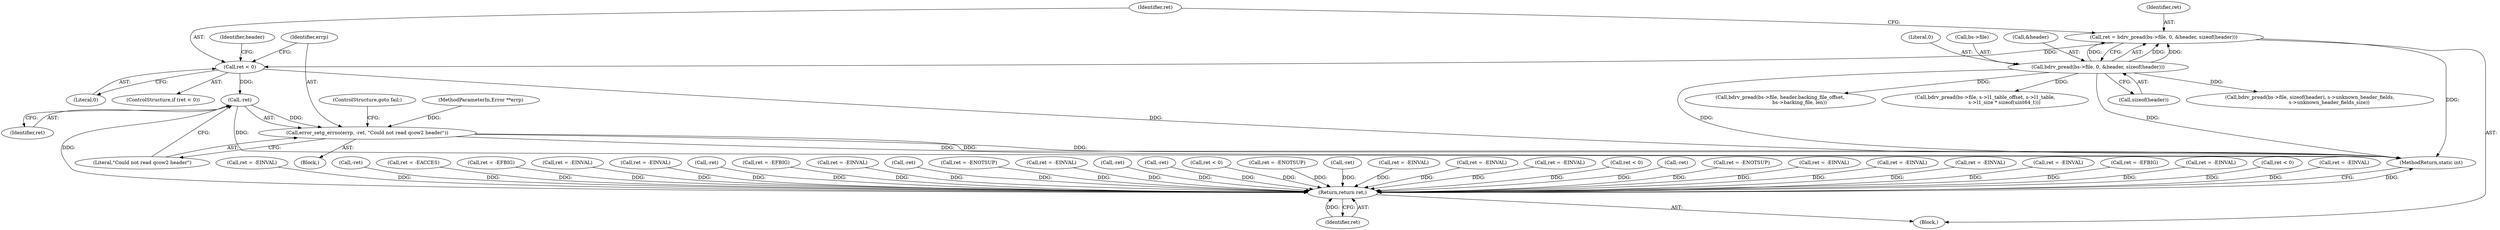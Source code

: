 digraph "0_qemu_6a83f8b5bec6f59e56cc49bd49e4c3f8f805d56f_0@API" {
"1000151" [label="(Call,ret = bdrv_pread(bs->file, 0, &header, sizeof(header)))"];
"1000153" [label="(Call,bdrv_pread(bs->file, 0, &header, sizeof(header)))"];
"1000163" [label="(Call,ret < 0)"];
"1000169" [label="(Call,-ret)"];
"1000167" [label="(Call,error_setg_errno(errp, -ret, \"Could not read qcow2 header\"))"];
"1001480" [label="(Return,return ret;)"];
"1001253" [label="(Call,ret = -EINVAL)"];
"1000170" [label="(Identifier,ret)"];
"1000924" [label="(Call,bdrv_pread(bs->file, s->l1_table_offset, s->l1_table,\n                         s->l1_size * sizeof(uint64_t)))"];
"1000158" [label="(Call,&header)"];
"1001149" [label="(Call,-ret)"];
"1000165" [label="(Literal,0)"];
"1000163" [label="(Call,ret < 0)"];
"1000169" [label="(Call,-ret)"];
"1000455" [label="(Call,bdrv_pread(bs->file, sizeof(header), s->unknown_header_fields,\n                         s->unknown_header_fields_size))"];
"1000160" [label="(Call,sizeof(header))"];
"1000591" [label="(Call,ret = -EACCES)"];
"1000815" [label="(Call,ret = -EFBIG)"];
"1001480" [label="(Return,return ret;)"];
"1001088" [label="(Call,ret = -EINVAL)"];
"1000172" [label="(ControlStructure,goto fail;)"];
"1000162" [label="(ControlStructure,if (ret < 0))"];
"1000422" [label="(Call,ret = -EINVAL)"];
"1001184" [label="(Call,-ret)"];
"1001482" [label="(MethodReturn,static int)"];
"1000125" [label="(Block,)"];
"1000167" [label="(Call,error_setg_errno(errp, -ret, \"Could not read qcow2 header\"))"];
"1000847" [label="(Call,ret = -EFBIG)"];
"1000637" [label="(Call,ret = -EINVAL)"];
"1000157" [label="(Literal,0)"];
"1001027" [label="(Call,-ret)"];
"1000273" [label="(Call,ret = -ENOTSUP)"];
"1000171" [label="(Literal,\"Could not read qcow2 header\")"];
"1001055" [label="(Call,ret = -EINVAL)"];
"1001229" [label="(Call,-ret)"];
"1000947" [label="(Call,-ret)"];
"1000887" [label="(Call,ret < 0)"];
"1000153" [label="(Call,bdrv_pread(bs->file, 0, &header, sizeof(header)))"];
"1000564" [label="(Call,ret = -ENOTSUP)"];
"1001113" [label="(Call,-ret)"];
"1000176" [label="(Identifier,header)"];
"1001364" [label="(Call,ret = -EINVAL)"];
"1000779" [label="(Call,ret = -EINVAL)"];
"1000168" [label="(Identifier,errp)"];
"1000166" [label="(Block,)"];
"1000124" [label="(MethodParameterIn,Error **errp)"];
"1000248" [label="(Call,ret = -EINVAL)"];
"1000797" [label="(Call,ret < 0)"];
"1000474" [label="(Call,-ret)"];
"1000612" [label="(Call,ret = -ENOTSUP)"];
"1000869" [label="(Call,ret = -EINVAL)"];
"1000490" [label="(Call,ret = -EINVAL)"];
"1000743" [label="(Call,ret = -EINVAL)"];
"1000304" [label="(Call,ret = -EINVAL)"];
"1000152" [label="(Identifier,ret)"];
"1000820" [label="(Call,ret = -EFBIG)"];
"1000405" [label="(Call,ret = -EINVAL)"];
"1000164" [label="(Identifier,ret)"];
"1001095" [label="(Call,bdrv_pread(bs->file, header.backing_file_offset,\n                         bs->backing_file, len))"];
"1000761" [label="(Call,ret < 0)"];
"1001416" [label="(Call,ret = -EINVAL)"];
"1000154" [label="(Call,bs->file)"];
"1000151" [label="(Call,ret = bdrv_pread(bs->file, 0, &header, sizeof(header)))"];
"1001481" [label="(Identifier,ret)"];
"1000151" -> "1000125"  [label="AST: "];
"1000151" -> "1000153"  [label="CFG: "];
"1000152" -> "1000151"  [label="AST: "];
"1000153" -> "1000151"  [label="AST: "];
"1000164" -> "1000151"  [label="CFG: "];
"1000151" -> "1001482"  [label="DDG: "];
"1000153" -> "1000151"  [label="DDG: "];
"1000153" -> "1000151"  [label="DDG: "];
"1000153" -> "1000151"  [label="DDG: "];
"1000151" -> "1000163"  [label="DDG: "];
"1000153" -> "1000160"  [label="CFG: "];
"1000154" -> "1000153"  [label="AST: "];
"1000157" -> "1000153"  [label="AST: "];
"1000158" -> "1000153"  [label="AST: "];
"1000160" -> "1000153"  [label="AST: "];
"1000153" -> "1001482"  [label="DDG: "];
"1000153" -> "1001482"  [label="DDG: "];
"1000153" -> "1000455"  [label="DDG: "];
"1000153" -> "1000924"  [label="DDG: "];
"1000153" -> "1001095"  [label="DDG: "];
"1000163" -> "1000162"  [label="AST: "];
"1000163" -> "1000165"  [label="CFG: "];
"1000164" -> "1000163"  [label="AST: "];
"1000165" -> "1000163"  [label="AST: "];
"1000168" -> "1000163"  [label="CFG: "];
"1000176" -> "1000163"  [label="CFG: "];
"1000163" -> "1001482"  [label="DDG: "];
"1000163" -> "1000169"  [label="DDG: "];
"1000169" -> "1000167"  [label="AST: "];
"1000169" -> "1000170"  [label="CFG: "];
"1000170" -> "1000169"  [label="AST: "];
"1000171" -> "1000169"  [label="CFG: "];
"1000169" -> "1001482"  [label="DDG: "];
"1000169" -> "1000167"  [label="DDG: "];
"1000169" -> "1001480"  [label="DDG: "];
"1000167" -> "1000166"  [label="AST: "];
"1000167" -> "1000171"  [label="CFG: "];
"1000168" -> "1000167"  [label="AST: "];
"1000171" -> "1000167"  [label="AST: "];
"1000172" -> "1000167"  [label="CFG: "];
"1000167" -> "1001482"  [label="DDG: "];
"1000167" -> "1001482"  [label="DDG: "];
"1000167" -> "1001482"  [label="DDG: "];
"1000124" -> "1000167"  [label="DDG: "];
"1001480" -> "1000125"  [label="AST: "];
"1001480" -> "1001481"  [label="CFG: "];
"1001481" -> "1001480"  [label="AST: "];
"1001482" -> "1001480"  [label="CFG: "];
"1001480" -> "1001482"  [label="DDG: "];
"1001481" -> "1001480"  [label="DDG: "];
"1000637" -> "1001480"  [label="DDG: "];
"1000815" -> "1001480"  [label="DDG: "];
"1000761" -> "1001480"  [label="DDG: "];
"1001184" -> "1001480"  [label="DDG: "];
"1001416" -> "1001480"  [label="DDG: "];
"1001027" -> "1001480"  [label="DDG: "];
"1000273" -> "1001480"  [label="DDG: "];
"1000474" -> "1001480"  [label="DDG: "];
"1001364" -> "1001480"  [label="DDG: "];
"1000405" -> "1001480"  [label="DDG: "];
"1000248" -> "1001480"  [label="DDG: "];
"1000820" -> "1001480"  [label="DDG: "];
"1000779" -> "1001480"  [label="DDG: "];
"1001113" -> "1001480"  [label="DDG: "];
"1000612" -> "1001480"  [label="DDG: "];
"1001055" -> "1001480"  [label="DDG: "];
"1000869" -> "1001480"  [label="DDG: "];
"1000743" -> "1001480"  [label="DDG: "];
"1000304" -> "1001480"  [label="DDG: "];
"1001229" -> "1001480"  [label="DDG: "];
"1000591" -> "1001480"  [label="DDG: "];
"1001253" -> "1001480"  [label="DDG: "];
"1000422" -> "1001480"  [label="DDG: "];
"1000947" -> "1001480"  [label="DDG: "];
"1001149" -> "1001480"  [label="DDG: "];
"1001088" -> "1001480"  [label="DDG: "];
"1000490" -> "1001480"  [label="DDG: "];
"1000564" -> "1001480"  [label="DDG: "];
"1000847" -> "1001480"  [label="DDG: "];
"1000797" -> "1001480"  [label="DDG: "];
"1000887" -> "1001480"  [label="DDG: "];
}
